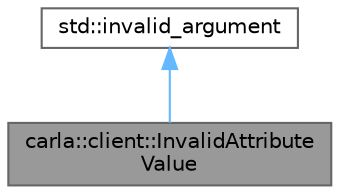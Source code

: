 digraph "carla::client::InvalidAttributeValue"
{
 // INTERACTIVE_SVG=YES
 // LATEX_PDF_SIZE
  bgcolor="transparent";
  edge [fontname=Helvetica,fontsize=10,labelfontname=Helvetica,labelfontsize=10];
  node [fontname=Helvetica,fontsize=10,shape=box,height=0.2,width=0.4];
  Node1 [id="Node000001",label="carla::client::InvalidAttribute\lValue",height=0.2,width=0.4,color="gray40", fillcolor="grey60", style="filled", fontcolor="black",tooltip="Exception thrown when the value given to an ActorAttribute cannot be converted to its type."];
  Node2 -> Node1 [id="edge1_Node000001_Node000002",dir="back",color="steelblue1",style="solid",tooltip=" "];
  Node2 [id="Node000002",label="std::invalid_argument",height=0.2,width=0.4,color="gray40", fillcolor="white", style="filled",tooltip=" "];
}

